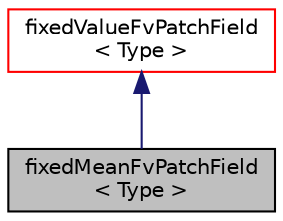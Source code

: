 digraph "fixedMeanFvPatchField&lt; Type &gt;"
{
  bgcolor="transparent";
  edge [fontname="Helvetica",fontsize="10",labelfontname="Helvetica",labelfontsize="10"];
  node [fontname="Helvetica",fontsize="10",shape=record];
  Node0 [label="fixedMeanFvPatchField\l\< Type \>",height=0.2,width=0.4,color="black", fillcolor="grey75", style="filled", fontcolor="black"];
  Node1 -> Node0 [dir="back",color="midnightblue",fontsize="10",style="solid",fontname="Helvetica"];
  Node1 [label="fixedValueFvPatchField\l\< Type \>",height=0.2,width=0.4,color="red",URL="$a22781.html",tooltip="This boundary condition supplies a fixed value constraint, and is the base class for a number of othe..."];
}
